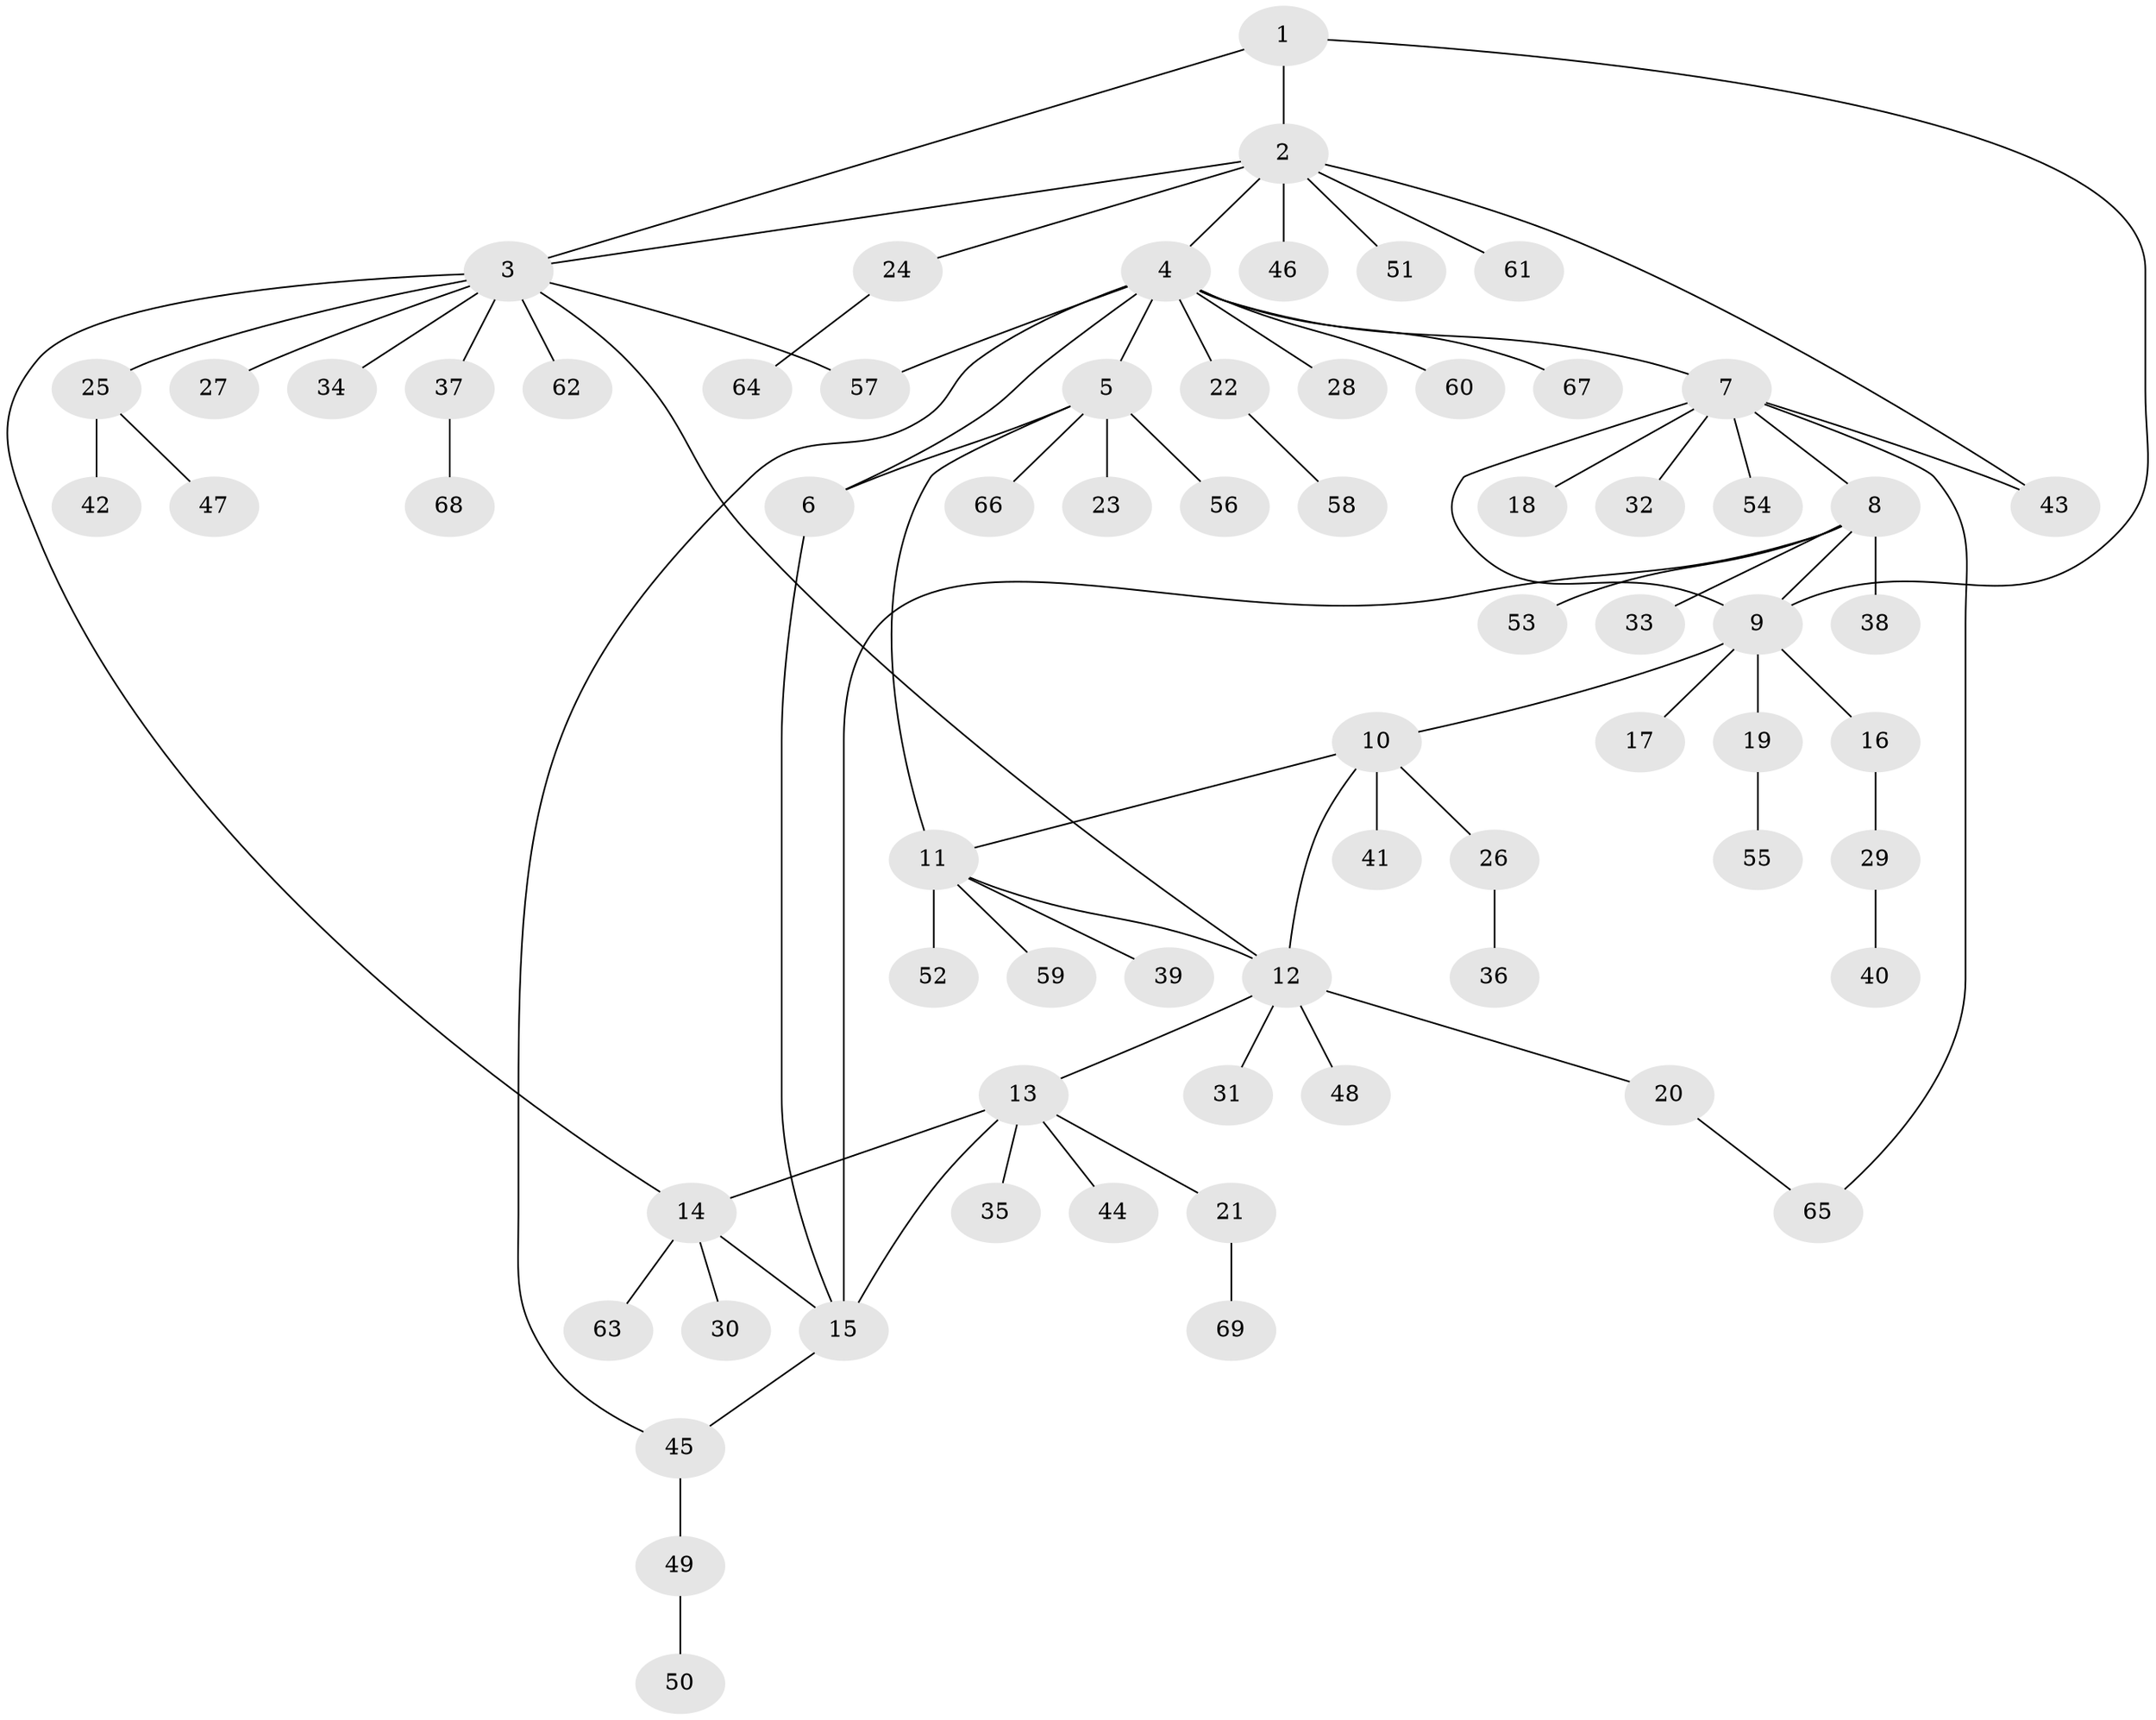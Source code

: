 // Generated by graph-tools (version 1.1) at 2025/11/02/27/25 16:11:37]
// undirected, 69 vertices, 83 edges
graph export_dot {
graph [start="1"]
  node [color=gray90,style=filled];
  1;
  2;
  3;
  4;
  5;
  6;
  7;
  8;
  9;
  10;
  11;
  12;
  13;
  14;
  15;
  16;
  17;
  18;
  19;
  20;
  21;
  22;
  23;
  24;
  25;
  26;
  27;
  28;
  29;
  30;
  31;
  32;
  33;
  34;
  35;
  36;
  37;
  38;
  39;
  40;
  41;
  42;
  43;
  44;
  45;
  46;
  47;
  48;
  49;
  50;
  51;
  52;
  53;
  54;
  55;
  56;
  57;
  58;
  59;
  60;
  61;
  62;
  63;
  64;
  65;
  66;
  67;
  68;
  69;
  1 -- 2;
  1 -- 3;
  1 -- 9;
  2 -- 3;
  2 -- 4;
  2 -- 24;
  2 -- 43;
  2 -- 46;
  2 -- 51;
  2 -- 61;
  3 -- 12;
  3 -- 14;
  3 -- 25;
  3 -- 27;
  3 -- 34;
  3 -- 37;
  3 -- 57;
  3 -- 62;
  4 -- 5;
  4 -- 6;
  4 -- 7;
  4 -- 22;
  4 -- 28;
  4 -- 45;
  4 -- 57;
  4 -- 60;
  4 -- 67;
  5 -- 6;
  5 -- 11;
  5 -- 23;
  5 -- 56;
  5 -- 66;
  6 -- 15;
  7 -- 8;
  7 -- 9;
  7 -- 18;
  7 -- 32;
  7 -- 43;
  7 -- 54;
  7 -- 65;
  8 -- 9;
  8 -- 15;
  8 -- 33;
  8 -- 38;
  8 -- 53;
  9 -- 10;
  9 -- 16;
  9 -- 17;
  9 -- 19;
  10 -- 11;
  10 -- 12;
  10 -- 26;
  10 -- 41;
  11 -- 12;
  11 -- 39;
  11 -- 52;
  11 -- 59;
  12 -- 13;
  12 -- 20;
  12 -- 31;
  12 -- 48;
  13 -- 14;
  13 -- 15;
  13 -- 21;
  13 -- 35;
  13 -- 44;
  14 -- 15;
  14 -- 30;
  14 -- 63;
  15 -- 45;
  16 -- 29;
  19 -- 55;
  20 -- 65;
  21 -- 69;
  22 -- 58;
  24 -- 64;
  25 -- 42;
  25 -- 47;
  26 -- 36;
  29 -- 40;
  37 -- 68;
  45 -- 49;
  49 -- 50;
}
